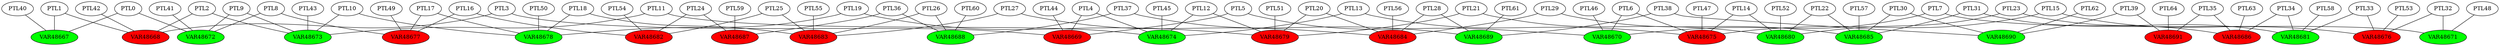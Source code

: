 graph model {
PTL0 -- VAR48667;

PTL0 -- VAR48672;

PTL1 -- VAR48667;

PTL1 -- VAR48668;

PTL2 -- VAR48668;

PTL2 -- VAR48673;

PTL3 -- VAR48668;

PTL3 -- VAR48669;

PTL4 -- VAR48669;

PTL4 -- VAR48674;

PTL5 -- VAR48669;

PTL5 -- VAR48670;

PTL6 -- VAR48670;

PTL6 -- VAR48675;

PTL7 -- VAR48670;

PTL7 -- VAR48671;

PTL8 -- VAR48672;

PTL8 -- VAR48677;

PTL9 -- VAR48672;

PTL9 -- VAR48673;

PTL10 -- VAR48673;

PTL10 -- VAR48678;

PTL11 -- VAR48673;

PTL11 -- VAR48674;

PTL12 -- VAR48674;

PTL12 -- VAR48679;

PTL13 -- VAR48674;

PTL13 -- VAR48675;

PTL14 -- VAR48675;

PTL14 -- VAR48680;

PTL15 -- VAR48675;

PTL15 -- VAR48676;

PTL16 -- VAR48677;

PTL16 -- VAR48682;

PTL17 -- VAR48677;

PTL17 -- VAR48678;

PTL18 -- VAR48678;

PTL18 -- VAR48683;

PTL19 -- VAR48678;

PTL19 -- VAR48679;

PTL20 -- VAR48679;

PTL20 -- VAR48684;

PTL21 -- VAR48679;

PTL21 -- VAR48680;

PTL22 -- VAR48680;

PTL22 -- VAR48685;

PTL23 -- VAR48680;

PTL23 -- VAR48681;

PTL24 -- VAR48682;

PTL24 -- VAR48687;

PTL25 -- VAR48682;

PTL25 -- VAR48683;

PTL26 -- VAR48683;

PTL26 -- VAR48688;

PTL27 -- VAR48683;

PTL27 -- VAR48684;

PTL28 -- VAR48684;

PTL28 -- VAR48689;

PTL29 -- VAR48684;

PTL29 -- VAR48685;

PTL30 -- VAR48685;

PTL30 -- VAR48690;

PTL31 -- VAR48685;

PTL31 -- VAR48686;

PTL32 -- VAR48671;

PTL32 -- VAR48676;

PTL33 -- VAR48676;

PTL33 -- VAR48681;

PTL34 -- VAR48681;

PTL34 -- VAR48686;

PTL35 -- VAR48686;

PTL35 -- VAR48691;

PTL36 -- VAR48687;

PTL36 -- VAR48688;

PTL37 -- VAR48688;

PTL37 -- VAR48689;

PTL38 -- VAR48689;

PTL38 -- VAR48690;

PTL39 -- VAR48690;

PTL39 -- VAR48691;

PTL40 -- VAR48667;

PTL41 -- VAR48672;

PTL42 -- VAR48668;

PTL43 -- VAR48673;

PTL44 -- VAR48669;

PTL45 -- VAR48674;

PTL46 -- VAR48670;

PTL47 -- VAR48675;

PTL48 -- VAR48671;

PTL49 -- VAR48677;

PTL50 -- VAR48678;

PTL51 -- VAR48679;

PTL52 -- VAR48680;

PTL53 -- VAR48676;

PTL54 -- VAR48682;

PTL55 -- VAR48683;

PTL56 -- VAR48684;

PTL57 -- VAR48685;

PTL58 -- VAR48681;

PTL59 -- VAR48687;

PTL60 -- VAR48688;

PTL61 -- VAR48689;

PTL62 -- VAR48690;

PTL63 -- VAR48686;

PTL64 -- VAR48691;

VAR48667 [style=filled fillcolor=green];
VAR48672 [style=filled fillcolor=green];
VAR48668 [style=filled fillcolor=red];
VAR48673 [style=filled fillcolor=green];
VAR48669 [style=filled fillcolor=red];
VAR48674 [style=filled fillcolor=green];
VAR48670 [style=filled fillcolor=green];
VAR48675 [style=filled fillcolor=red];
VAR48671 [style=filled fillcolor=green];
VAR48677 [style=filled fillcolor=red];
VAR48678 [style=filled fillcolor=green];
VAR48679 [style=filled fillcolor=red];
VAR48680 [style=filled fillcolor=green];
VAR48676 [style=filled fillcolor=red];
VAR48682 [style=filled fillcolor=red];
VAR48683 [style=filled fillcolor=red];
VAR48684 [style=filled fillcolor=red];
VAR48685 [style=filled fillcolor=green];
VAR48681 [style=filled fillcolor=green];
VAR48687 [style=filled fillcolor=red];
VAR48688 [style=filled fillcolor=green];
VAR48689 [style=filled fillcolor=green];
VAR48690 [style=filled fillcolor=green];
VAR48686 [style=filled fillcolor=red];
VAR48691 [style=filled fillcolor=red];
}
